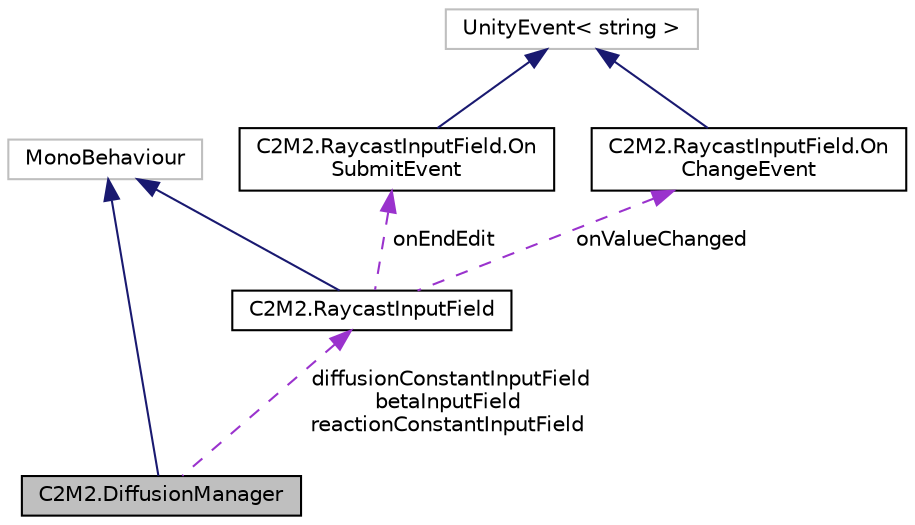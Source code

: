 digraph "C2M2.DiffusionManager"
{
 // LATEX_PDF_SIZE
  edge [fontname="Helvetica",fontsize="10",labelfontname="Helvetica",labelfontsize="10"];
  node [fontname="Helvetica",fontsize="10",shape=record];
  Node1 [label="C2M2.DiffusionManager",height=0.2,width=0.4,color="black", fillcolor="grey75", style="filled", fontcolor="black",tooltip=" "];
  Node2 -> Node1 [dir="back",color="midnightblue",fontsize="10",style="solid",fontname="Helvetica"];
  Node2 [label="MonoBehaviour",height=0.2,width=0.4,color="grey75", fillcolor="white", style="filled",tooltip=" "];
  Node3 -> Node1 [dir="back",color="darkorchid3",fontsize="10",style="dashed",label=" diffusionConstantInputField\nbetaInputField\nreactionConstantInputField" ,fontname="Helvetica"];
  Node3 [label="C2M2.RaycastInputField",height=0.2,width=0.4,color="black", fillcolor="white", style="filled",URL="$df/d1a/class_c2_m2_1_1_raycast_input_field.html",tooltip=" "];
  Node2 -> Node3 [dir="back",color="midnightblue",fontsize="10",style="solid",fontname="Helvetica"];
  Node4 -> Node3 [dir="back",color="darkorchid3",fontsize="10",style="dashed",label=" onEndEdit" ,fontname="Helvetica"];
  Node4 [label="C2M2.RaycastInputField.On\lSubmitEvent",height=0.2,width=0.4,color="black", fillcolor="white", style="filled",URL="$d9/df8/class_c2_m2_1_1_raycast_input_field_1_1_on_submit_event.html",tooltip=" "];
  Node5 -> Node4 [dir="back",color="midnightblue",fontsize="10",style="solid",fontname="Helvetica"];
  Node5 [label="UnityEvent\< string \>",height=0.2,width=0.4,color="grey75", fillcolor="white", style="filled",tooltip=" "];
  Node6 -> Node3 [dir="back",color="darkorchid3",fontsize="10",style="dashed",label=" onValueChanged" ,fontname="Helvetica"];
  Node6 [label="C2M2.RaycastInputField.On\lChangeEvent",height=0.2,width=0.4,color="black", fillcolor="white", style="filled",URL="$da/d12/class_c2_m2_1_1_raycast_input_field_1_1_on_change_event.html",tooltip=" "];
  Node5 -> Node6 [dir="back",color="midnightblue",fontsize="10",style="solid",fontname="Helvetica"];
}

